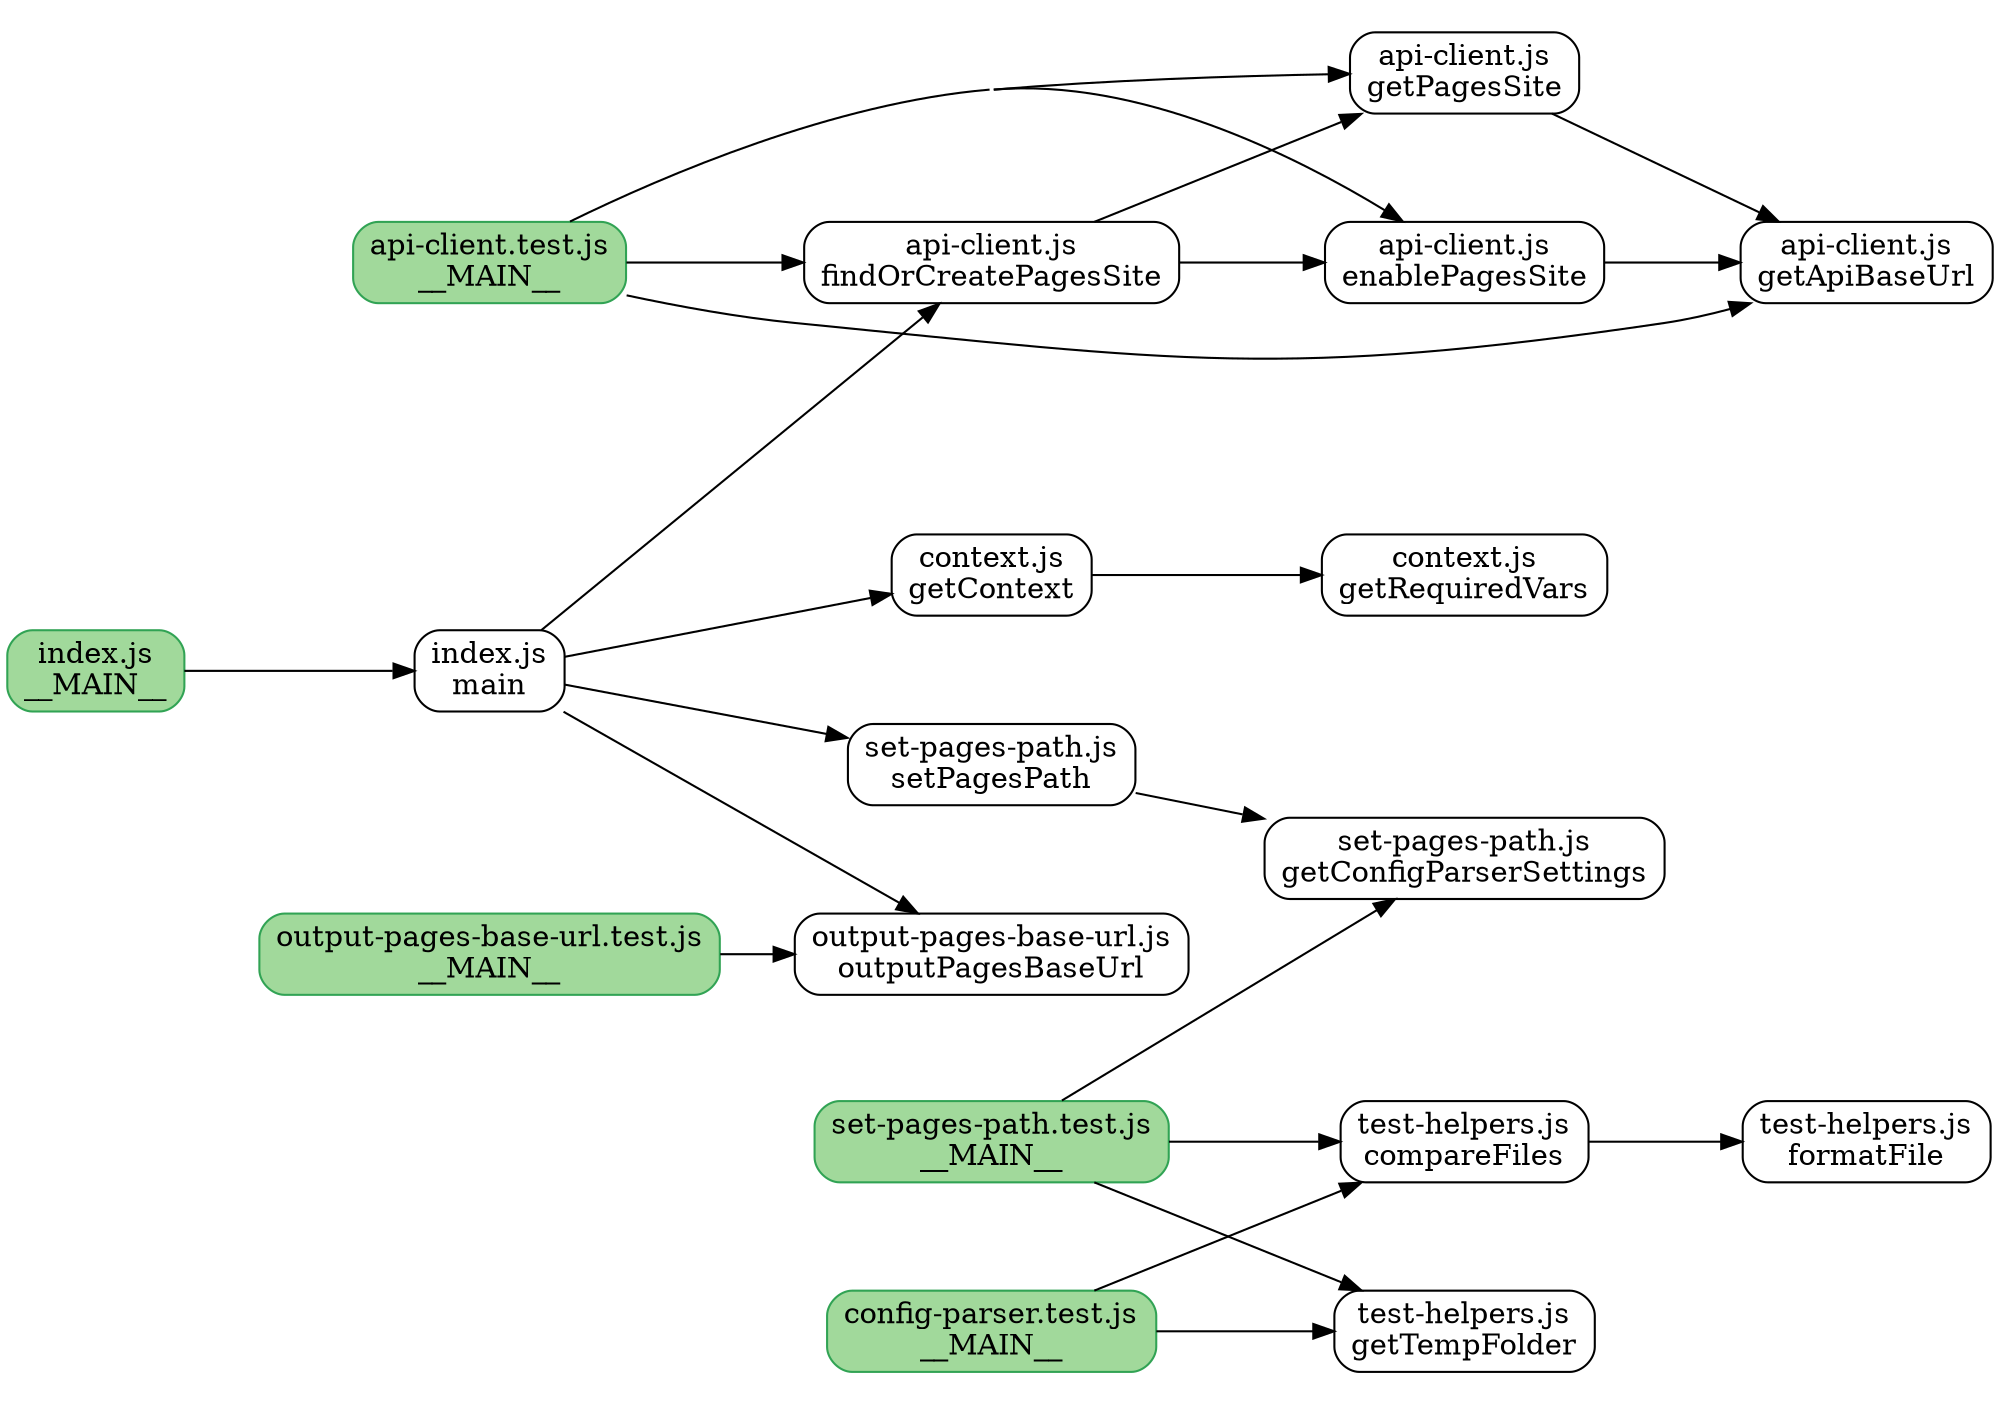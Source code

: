 digraph test {
	graph [bb="0,0,786,550.2",
		concentrate=true,
		rankdir=LR,
		ratio=0.7
	];
	node [label="\N",
		shape=Mrecord
	];
	node1	[height=0.54167,
		label="api-client.js\nenablePagesSite",
		pos="578,449.58",
		width=1.4444];
	node3	[height=0.54167,
		label="api-client.js\ngetApiBaseUrl",
		pos="737,449.58",
		width=1.3611];
	node1 -> node3	[pos="e,687.94,449.58 630.41,449.58 645.59,449.58 662.32,449.58 677.9,449.58"];
	node2	[height=0.54167,
		label="api-client.js\nfindOrCreatePagesSite",
		pos="395,449.58",
		width=1.9444];
	node2 -> node1	[pos="e,525.85,449.58 465.2,449.58 481.74,449.58 499.28,449.58 515.45,449.58"];
	node4	[height=0.54167,
		label="api-client.js\ngetPagesSite",
		pos="578,524.59",
		width=1.1944];
	node2 -> node4	[pos="e,534.97,507.17 442.14,468.7 467.61,479.26 499.3,492.39 525.56,503.27"];
	node4 -> node3	[pos="e,696.05,468.67 619.02,505.47 639.69,495.59 665.09,483.46 686.93,473.03"];
	node5	[color="/greens3/3",
		fillcolor="/greens3/2",
		height=0.54167,
		label="api-client.test.js\n__MAIN__",
		pos="201,449.58",
		style=filled,
		width=1.4306];
	node5 -> node1	[pos="236.79,468.64 274.3,487.63 336.38,514.66 394,519.59;e,550.27,468.65 396,519.59 449.38,524.15 506.29,496.03 541.74,474.07"];
	node5 -> node2	[pos="e,324.93,449.58 252.7,449.58 271.7,449.58 293.77,449.58 314.74,449.58"];
	node5 -> node3	[pos="e,687.96,430.73 252.72,434.98 273.8,429.62 298.64,424.23 321.5,421.58 467.2,404.74 506.71,398.22 651.5,421.58 660.26,423 669.34,\
425.19 678.15,427.73"];
	node5 -> node4	[pos="e,534.86,524.79 396,519.59 439.19,523.28 488.36,524.44 524.55,524.73"];
	node6	[color="/greens3/3",
		fillcolor="/greens3/2",
		height=0.54167,
		label="config-parser.test.js\n__MAIN__",
		pos="395,25.585",
		style=filled,
		width=1.6944];
	node16	[height=0.54167,
		label="test-helpers.js\ncompareFiles",
		pos="578,100.58",
		width=1.2778];
	node6 -> node16	[pos="e,531.88,81.889 442.14,44.705 466.57,54.826 496.72,67.32 522.32,77.926"];
	node18	[height=0.54167,
		label="test-helpers.js\ngetTempFolder",
		pos="578,25.585",
		width=1.4028];
	node6 -> node18	[pos="e,527.4,25.585 456.02,25.585 475.74,25.585 497.64,25.585 517.33,25.585"];
	node7	[height=0.54167,
		label="context.js\ngetContext",
		pos="395,324.58",
		width=1.0556];
	node8	[height=0.54167,
		label="context.js\ngetRequiredVars",
		pos="578,324.58",
		width=1.4861];
	node7 -> node8	[pos="e,524.2,324.58 433.06,324.58 456.36,324.58 487.01,324.58 514.04,324.58"];
	node9	[color="/greens3/3",
		fillcolor="/greens3/2",
		height=0.54167,
		label="index.js\n__MAIN__",
		pos="40,286.58",
		style=filled,
		width=1.1111];
	node10	[height=0.54167,
		label="index.js\nmain",
		pos="201,286.58",
		width=0.81944];
	node9 -> node10	[pos="e,171.13,286.58 80.303,286.58 104.93,286.58 136.53,286.58 161.08,286.58"];
	node10 -> node2	[pos="e,371.45,430.44 224.4,305.6 258.85,334.85 324.89,390.92 363.62,423.79"];
	node10 -> node7	[pos="e,356.81,317.22 230.74,292.27 261.44,298.35 310.57,308.07 346.92,315.27"];
	node11	[height=0.54167,
		label="output-pages-base-url.js\noutputPagesBaseUrl",
		pos="395,174.58",
		width=2.0417];
	node10 -> node11	[pos="e,361.19,193.72 230.74,269.82 262.96,251.03 315.47,220.4 352.21,198.96"];
	node14	[height=0.54167,
		label="set-pages-path.js\nsetPagesPath",
		pos="395,249.58",
		width=1.4861];
	node10 -> node14	[pos="e,341.48,259.71 230.74,281.05 257.31,275.93 297.68,268.15 331.63,261.6"];
	node12	[color="/greens3/3",
		fillcolor="/greens3/2",
		height=0.54167,
		label="output-pages-base-url.test.js\n__MAIN__",
		pos="201,174.58",
		style=filled,
		width=2.3611];
	node12 -> node11	[pos="e,321.28,174.58 286.21,174.58 294.52,174.58 302.95,174.58 311.25,174.58"];
	node13	[height=0.54167,
		label="set-pages-path.js\ngetConfigParserSettings",
		pos="578,212.58",
		width=2.0417];
	node14 -> node13	[pos="e,504.25,227.46 448.84,238.78 463.05,235.88 478.76,232.67 494.18,229.51"];
	node15	[color="/greens3/3",
		fillcolor="/greens3/2",
		height=0.54167,
		label="set-pages-path.test.js\n__MAIN__",
		pos="395,100.58",
		style=filled,
		width=1.8056];
	node15 -> node13	[pos="e,546.29,193.58 427.12,119.84 457.73,138.78 504.59,167.78 537.75,188.3"];
	node15 -> node16	[pos="e,531.78,100.58 460.07,100.58 480.15,100.58 502.14,100.58 521.58,100.58"];
	node15 -> node18	[pos="e,530.94,44.67 442.14,81.465 466.29,71.46 496.03,59.135 521.44,48.608"];
	node17	[height=0.54167,
		label="test-helpers.js\nformatFile",
		pos="737,100.58",
		width=1.2778];
	node16 -> node17	[pos="e,690.96,100.58 624.41,100.58 642.06,100.58 662.45,100.58 680.92,100.58"];
}
